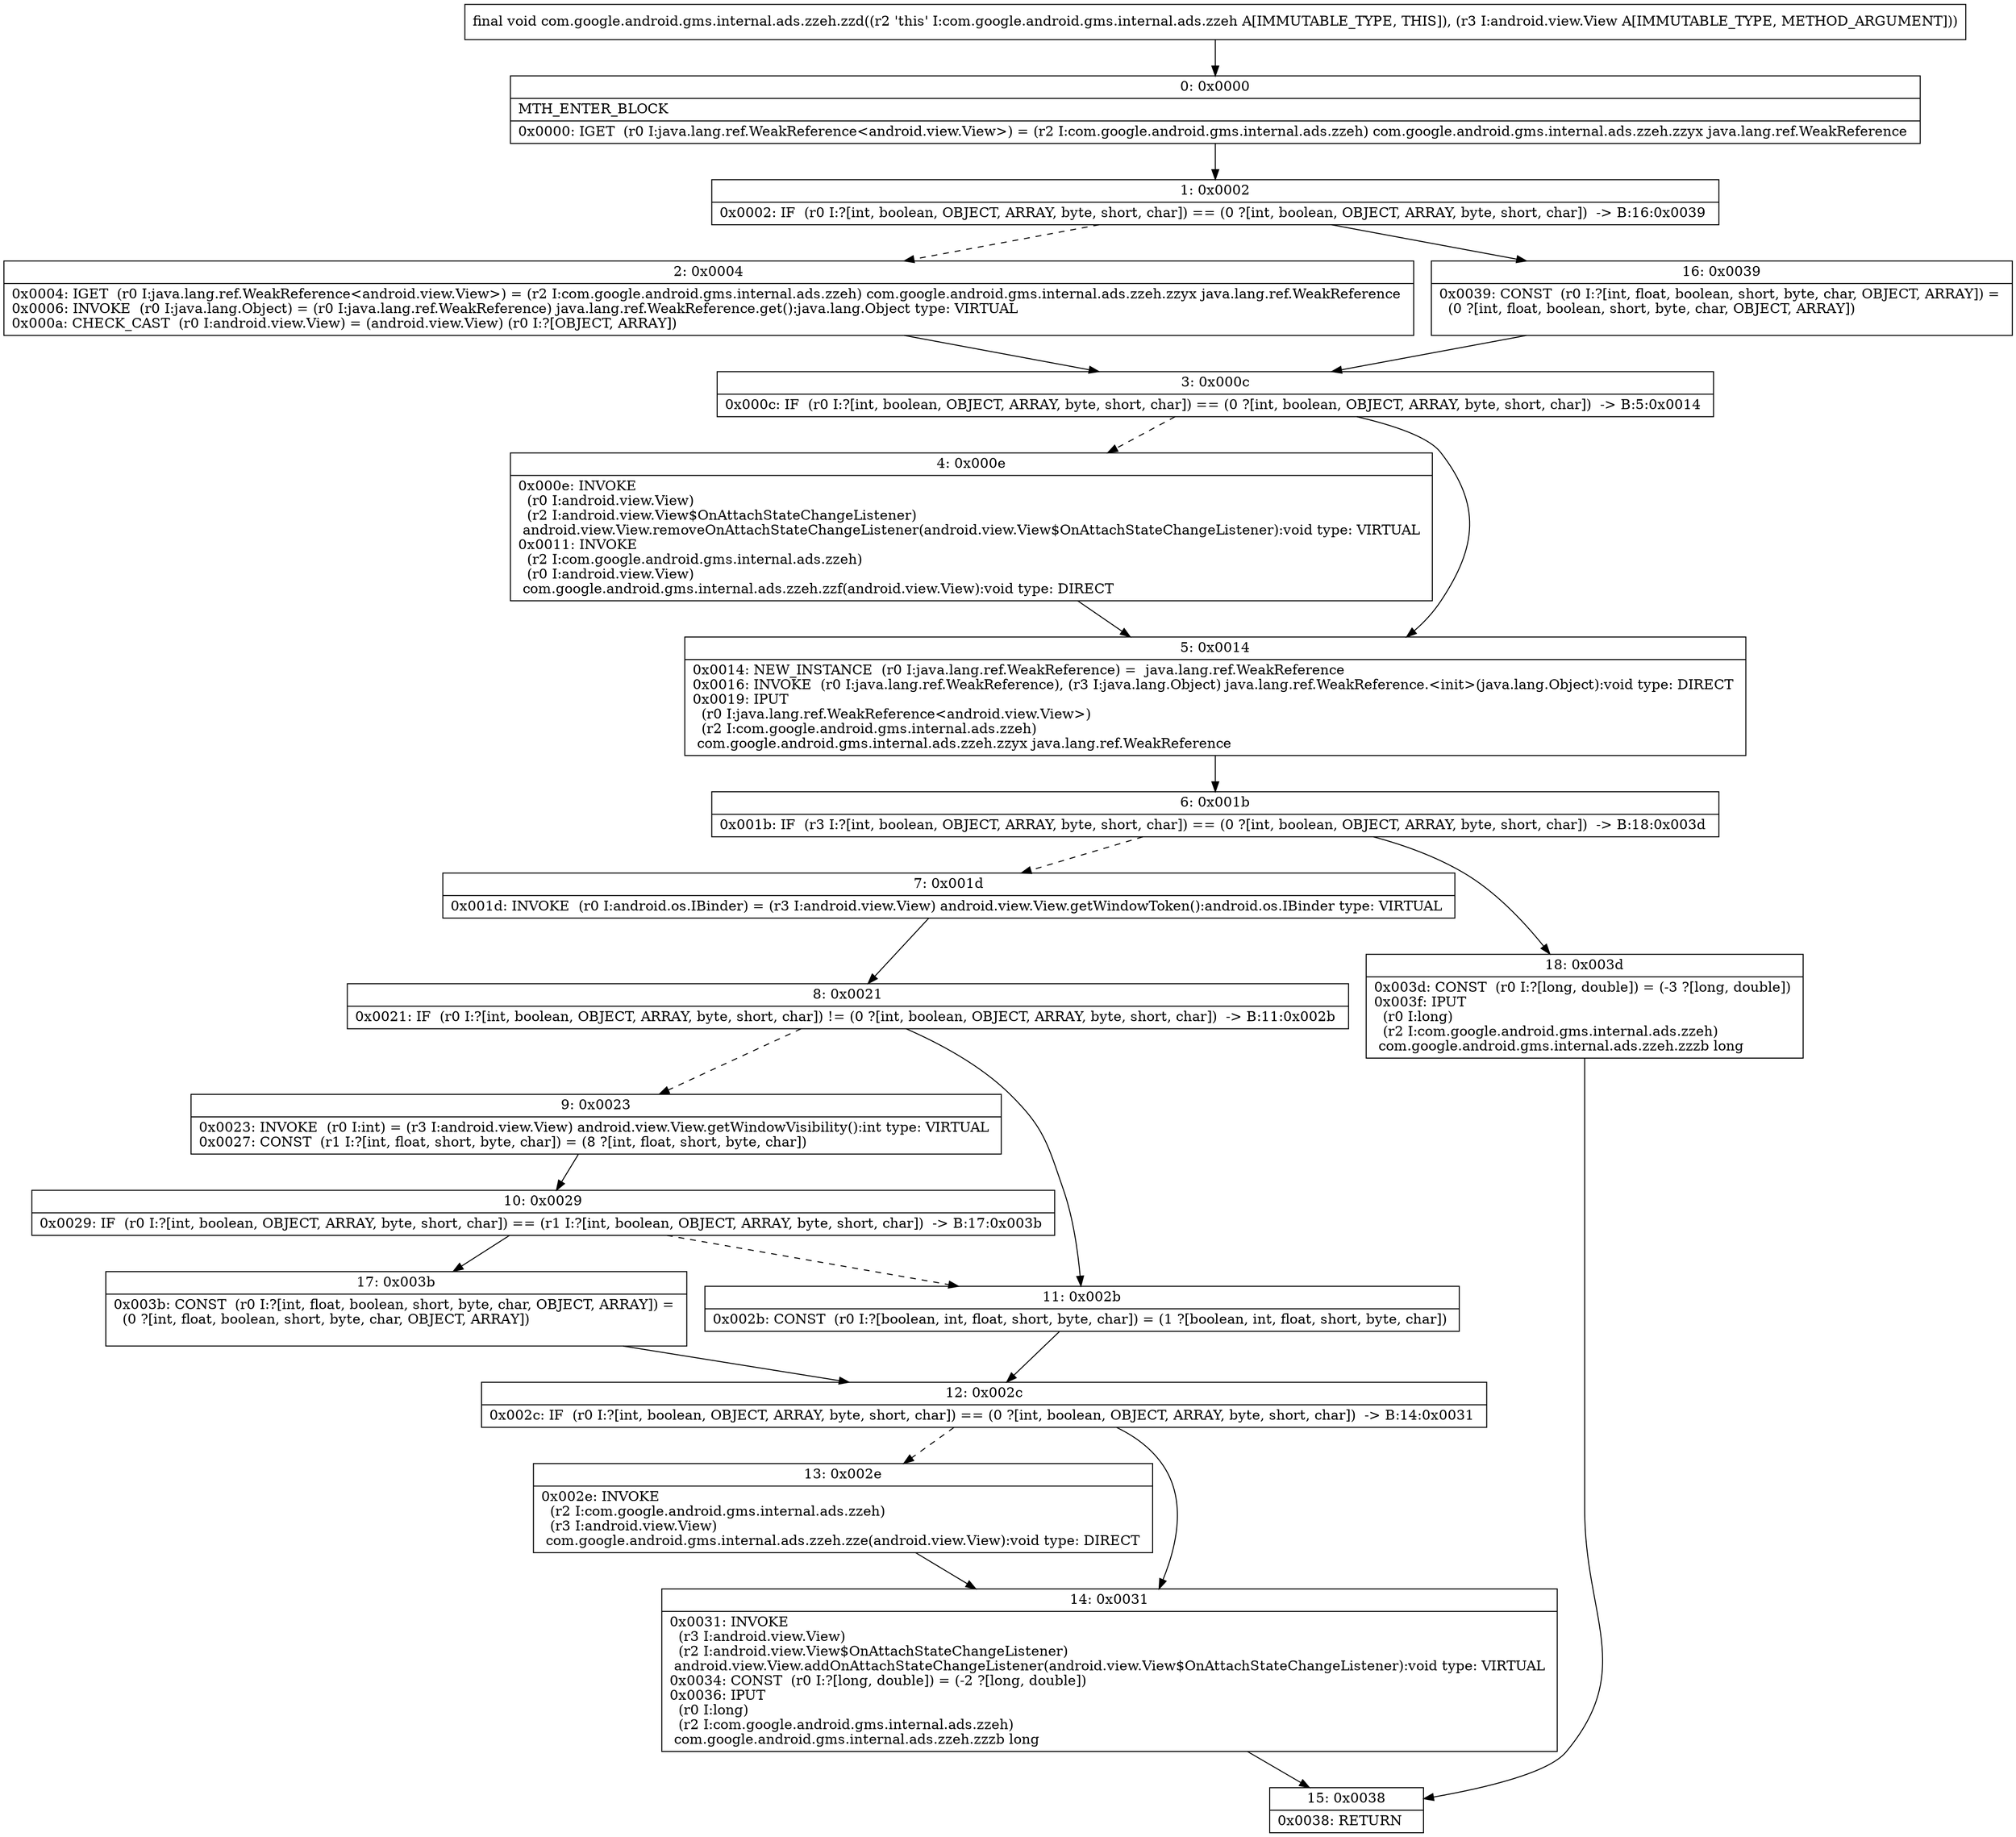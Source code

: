 digraph "CFG forcom.google.android.gms.internal.ads.zzeh.zzd(Landroid\/view\/View;)V" {
Node_0 [shape=record,label="{0\:\ 0x0000|MTH_ENTER_BLOCK\l|0x0000: IGET  (r0 I:java.lang.ref.WeakReference\<android.view.View\>) = (r2 I:com.google.android.gms.internal.ads.zzeh) com.google.android.gms.internal.ads.zzeh.zzyx java.lang.ref.WeakReference \l}"];
Node_1 [shape=record,label="{1\:\ 0x0002|0x0002: IF  (r0 I:?[int, boolean, OBJECT, ARRAY, byte, short, char]) == (0 ?[int, boolean, OBJECT, ARRAY, byte, short, char])  \-\> B:16:0x0039 \l}"];
Node_2 [shape=record,label="{2\:\ 0x0004|0x0004: IGET  (r0 I:java.lang.ref.WeakReference\<android.view.View\>) = (r2 I:com.google.android.gms.internal.ads.zzeh) com.google.android.gms.internal.ads.zzeh.zzyx java.lang.ref.WeakReference \l0x0006: INVOKE  (r0 I:java.lang.Object) = (r0 I:java.lang.ref.WeakReference) java.lang.ref.WeakReference.get():java.lang.Object type: VIRTUAL \l0x000a: CHECK_CAST  (r0 I:android.view.View) = (android.view.View) (r0 I:?[OBJECT, ARRAY]) \l}"];
Node_3 [shape=record,label="{3\:\ 0x000c|0x000c: IF  (r0 I:?[int, boolean, OBJECT, ARRAY, byte, short, char]) == (0 ?[int, boolean, OBJECT, ARRAY, byte, short, char])  \-\> B:5:0x0014 \l}"];
Node_4 [shape=record,label="{4\:\ 0x000e|0x000e: INVOKE  \l  (r0 I:android.view.View)\l  (r2 I:android.view.View$OnAttachStateChangeListener)\l android.view.View.removeOnAttachStateChangeListener(android.view.View$OnAttachStateChangeListener):void type: VIRTUAL \l0x0011: INVOKE  \l  (r2 I:com.google.android.gms.internal.ads.zzeh)\l  (r0 I:android.view.View)\l com.google.android.gms.internal.ads.zzeh.zzf(android.view.View):void type: DIRECT \l}"];
Node_5 [shape=record,label="{5\:\ 0x0014|0x0014: NEW_INSTANCE  (r0 I:java.lang.ref.WeakReference) =  java.lang.ref.WeakReference \l0x0016: INVOKE  (r0 I:java.lang.ref.WeakReference), (r3 I:java.lang.Object) java.lang.ref.WeakReference.\<init\>(java.lang.Object):void type: DIRECT \l0x0019: IPUT  \l  (r0 I:java.lang.ref.WeakReference\<android.view.View\>)\l  (r2 I:com.google.android.gms.internal.ads.zzeh)\l com.google.android.gms.internal.ads.zzeh.zzyx java.lang.ref.WeakReference \l}"];
Node_6 [shape=record,label="{6\:\ 0x001b|0x001b: IF  (r3 I:?[int, boolean, OBJECT, ARRAY, byte, short, char]) == (0 ?[int, boolean, OBJECT, ARRAY, byte, short, char])  \-\> B:18:0x003d \l}"];
Node_7 [shape=record,label="{7\:\ 0x001d|0x001d: INVOKE  (r0 I:android.os.IBinder) = (r3 I:android.view.View) android.view.View.getWindowToken():android.os.IBinder type: VIRTUAL \l}"];
Node_8 [shape=record,label="{8\:\ 0x0021|0x0021: IF  (r0 I:?[int, boolean, OBJECT, ARRAY, byte, short, char]) != (0 ?[int, boolean, OBJECT, ARRAY, byte, short, char])  \-\> B:11:0x002b \l}"];
Node_9 [shape=record,label="{9\:\ 0x0023|0x0023: INVOKE  (r0 I:int) = (r3 I:android.view.View) android.view.View.getWindowVisibility():int type: VIRTUAL \l0x0027: CONST  (r1 I:?[int, float, short, byte, char]) = (8 ?[int, float, short, byte, char]) \l}"];
Node_10 [shape=record,label="{10\:\ 0x0029|0x0029: IF  (r0 I:?[int, boolean, OBJECT, ARRAY, byte, short, char]) == (r1 I:?[int, boolean, OBJECT, ARRAY, byte, short, char])  \-\> B:17:0x003b \l}"];
Node_11 [shape=record,label="{11\:\ 0x002b|0x002b: CONST  (r0 I:?[boolean, int, float, short, byte, char]) = (1 ?[boolean, int, float, short, byte, char]) \l}"];
Node_12 [shape=record,label="{12\:\ 0x002c|0x002c: IF  (r0 I:?[int, boolean, OBJECT, ARRAY, byte, short, char]) == (0 ?[int, boolean, OBJECT, ARRAY, byte, short, char])  \-\> B:14:0x0031 \l}"];
Node_13 [shape=record,label="{13\:\ 0x002e|0x002e: INVOKE  \l  (r2 I:com.google.android.gms.internal.ads.zzeh)\l  (r3 I:android.view.View)\l com.google.android.gms.internal.ads.zzeh.zze(android.view.View):void type: DIRECT \l}"];
Node_14 [shape=record,label="{14\:\ 0x0031|0x0031: INVOKE  \l  (r3 I:android.view.View)\l  (r2 I:android.view.View$OnAttachStateChangeListener)\l android.view.View.addOnAttachStateChangeListener(android.view.View$OnAttachStateChangeListener):void type: VIRTUAL \l0x0034: CONST  (r0 I:?[long, double]) = (\-2 ?[long, double]) \l0x0036: IPUT  \l  (r0 I:long)\l  (r2 I:com.google.android.gms.internal.ads.zzeh)\l com.google.android.gms.internal.ads.zzeh.zzzb long \l}"];
Node_15 [shape=record,label="{15\:\ 0x0038|0x0038: RETURN   \l}"];
Node_16 [shape=record,label="{16\:\ 0x0039|0x0039: CONST  (r0 I:?[int, float, boolean, short, byte, char, OBJECT, ARRAY]) = \l  (0 ?[int, float, boolean, short, byte, char, OBJECT, ARRAY])\l \l}"];
Node_17 [shape=record,label="{17\:\ 0x003b|0x003b: CONST  (r0 I:?[int, float, boolean, short, byte, char, OBJECT, ARRAY]) = \l  (0 ?[int, float, boolean, short, byte, char, OBJECT, ARRAY])\l \l}"];
Node_18 [shape=record,label="{18\:\ 0x003d|0x003d: CONST  (r0 I:?[long, double]) = (\-3 ?[long, double]) \l0x003f: IPUT  \l  (r0 I:long)\l  (r2 I:com.google.android.gms.internal.ads.zzeh)\l com.google.android.gms.internal.ads.zzeh.zzzb long \l}"];
MethodNode[shape=record,label="{final void com.google.android.gms.internal.ads.zzeh.zzd((r2 'this' I:com.google.android.gms.internal.ads.zzeh A[IMMUTABLE_TYPE, THIS]), (r3 I:android.view.View A[IMMUTABLE_TYPE, METHOD_ARGUMENT])) }"];
MethodNode -> Node_0;
Node_0 -> Node_1;
Node_1 -> Node_2[style=dashed];
Node_1 -> Node_16;
Node_2 -> Node_3;
Node_3 -> Node_4[style=dashed];
Node_3 -> Node_5;
Node_4 -> Node_5;
Node_5 -> Node_6;
Node_6 -> Node_7[style=dashed];
Node_6 -> Node_18;
Node_7 -> Node_8;
Node_8 -> Node_9[style=dashed];
Node_8 -> Node_11;
Node_9 -> Node_10;
Node_10 -> Node_11[style=dashed];
Node_10 -> Node_17;
Node_11 -> Node_12;
Node_12 -> Node_13[style=dashed];
Node_12 -> Node_14;
Node_13 -> Node_14;
Node_14 -> Node_15;
Node_16 -> Node_3;
Node_17 -> Node_12;
Node_18 -> Node_15;
}

